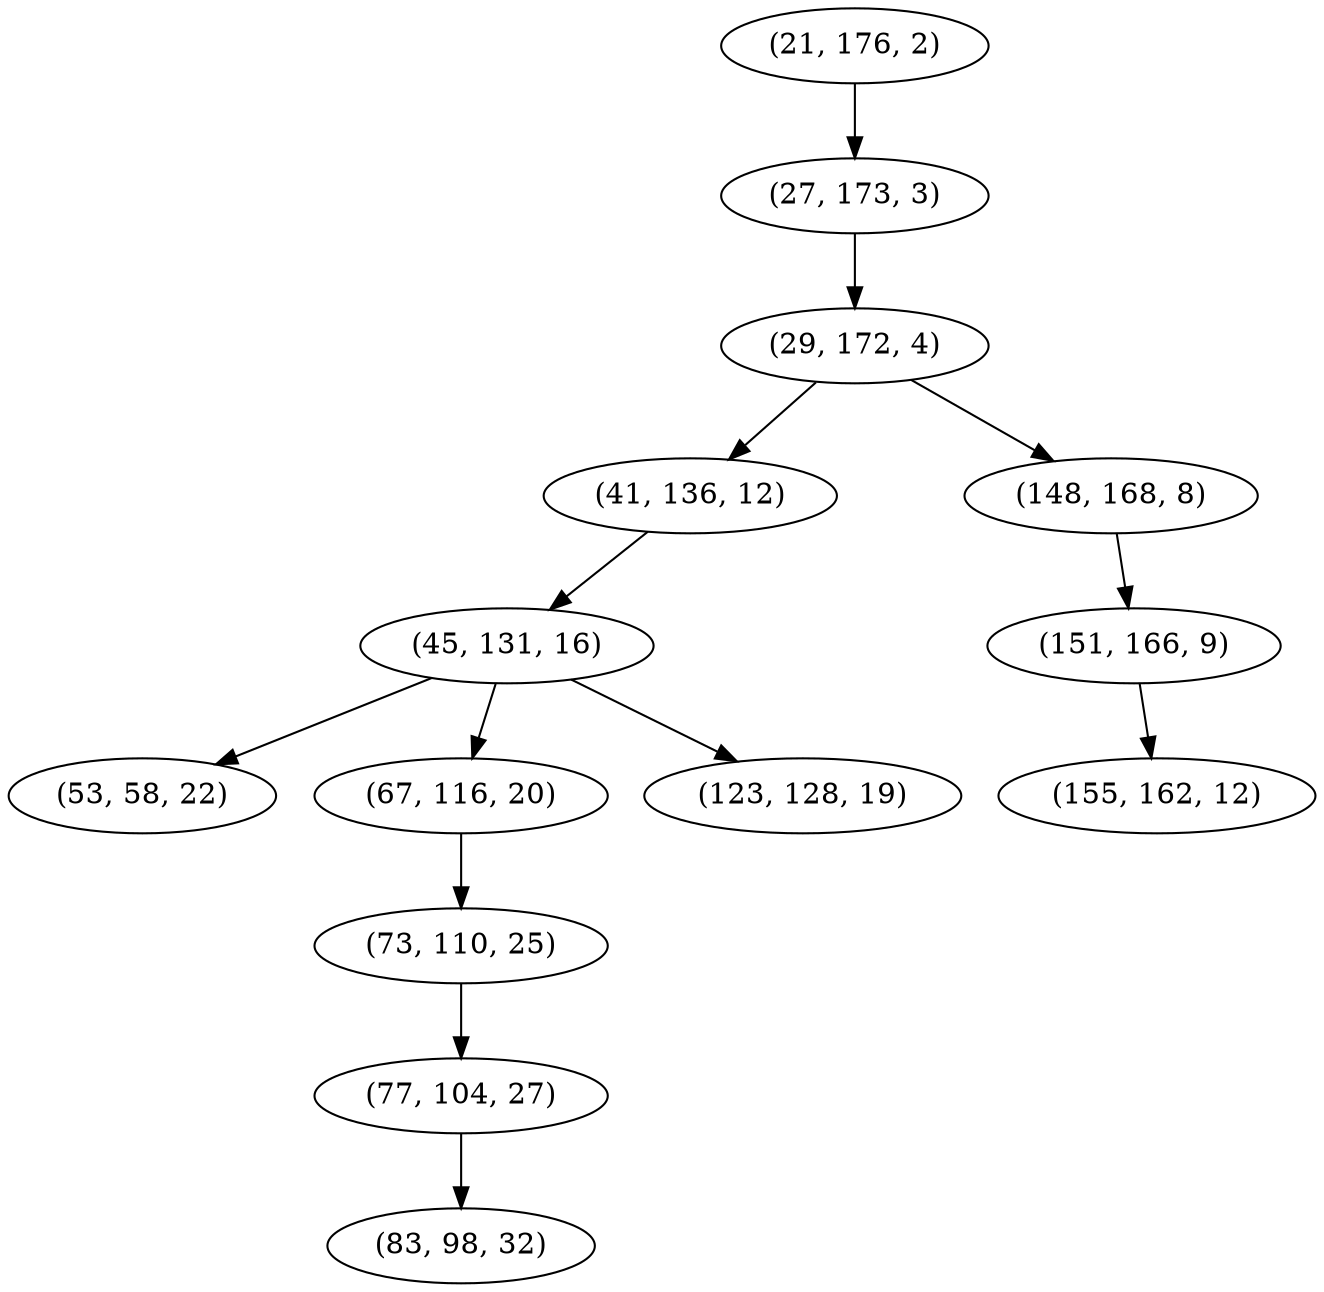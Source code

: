 digraph tree {
    "(21, 176, 2)";
    "(27, 173, 3)";
    "(29, 172, 4)";
    "(41, 136, 12)";
    "(45, 131, 16)";
    "(53, 58, 22)";
    "(67, 116, 20)";
    "(73, 110, 25)";
    "(77, 104, 27)";
    "(83, 98, 32)";
    "(123, 128, 19)";
    "(148, 168, 8)";
    "(151, 166, 9)";
    "(155, 162, 12)";
    "(21, 176, 2)" -> "(27, 173, 3)";
    "(27, 173, 3)" -> "(29, 172, 4)";
    "(29, 172, 4)" -> "(41, 136, 12)";
    "(29, 172, 4)" -> "(148, 168, 8)";
    "(41, 136, 12)" -> "(45, 131, 16)";
    "(45, 131, 16)" -> "(53, 58, 22)";
    "(45, 131, 16)" -> "(67, 116, 20)";
    "(45, 131, 16)" -> "(123, 128, 19)";
    "(67, 116, 20)" -> "(73, 110, 25)";
    "(73, 110, 25)" -> "(77, 104, 27)";
    "(77, 104, 27)" -> "(83, 98, 32)";
    "(148, 168, 8)" -> "(151, 166, 9)";
    "(151, 166, 9)" -> "(155, 162, 12)";
}
